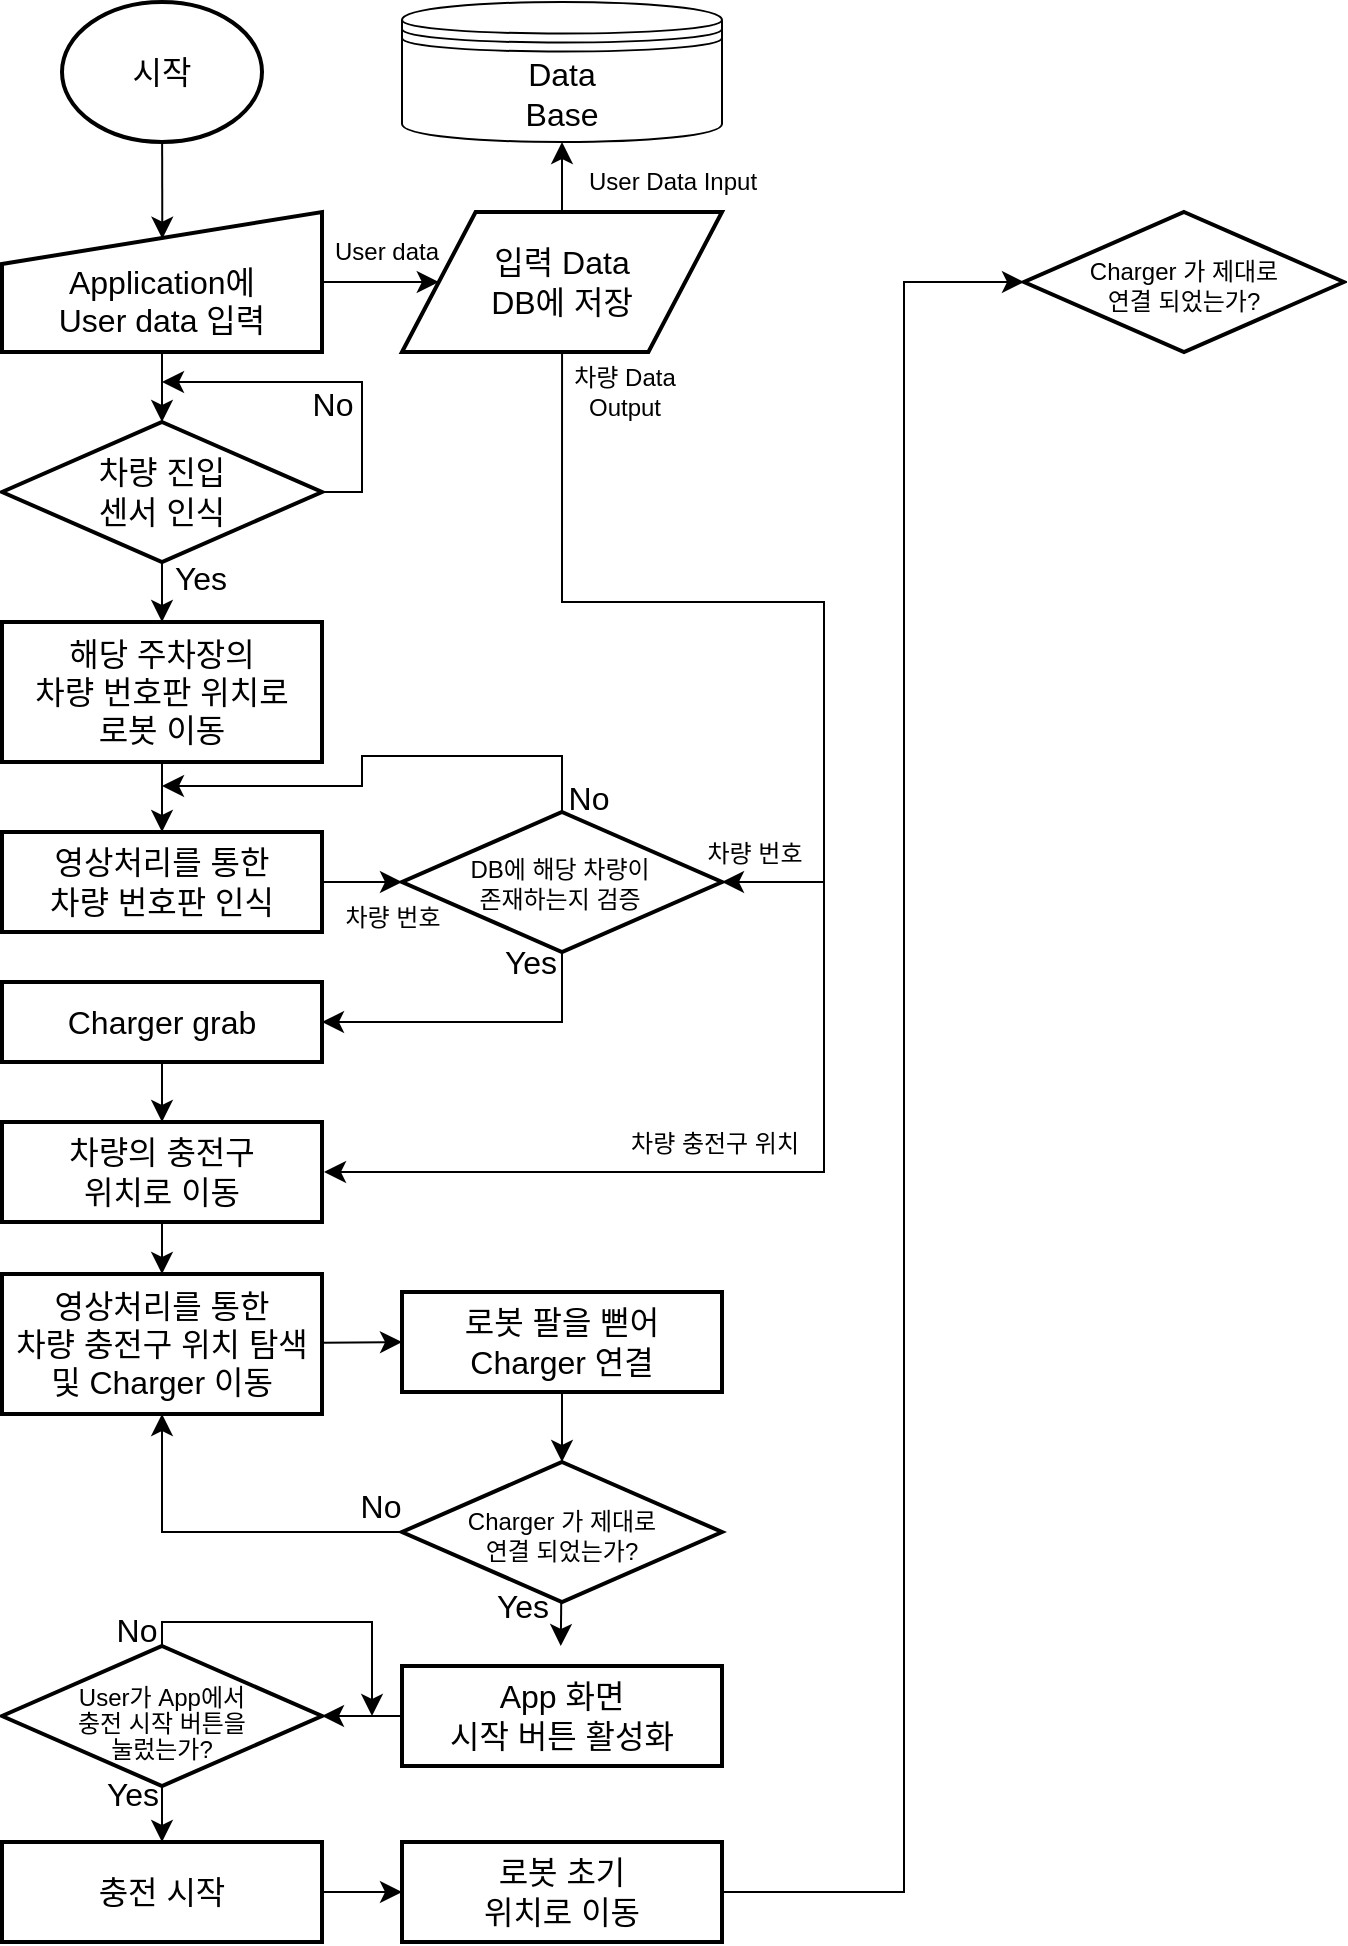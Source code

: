 <mxfile version="22.1.4" type="device" pages="2">
  <diagram id="C5RBs43oDa-KdzZeNtuy" name="Page-1">
    <mxGraphModel dx="388" dy="237" grid="1" gridSize="10" guides="1" tooltips="1" connect="1" arrows="1" fold="1" page="0" pageScale="1" pageWidth="827" pageHeight="1169" background="none" math="0" shadow="0">
      <root>
        <mxCell id="WIyWlLk6GJQsqaUBKTNV-0" />
        <mxCell id="WIyWlLk6GJQsqaUBKTNV-1" parent="WIyWlLk6GJQsqaUBKTNV-0" />
        <mxCell id="h17tKpYc9y7hVY17VJQC-1" value="시작" style="strokeWidth=2;html=1;shape=mxgraph.flowchart.start_1;whiteSpace=wrap;fontSize=16;labelBackgroundColor=none;rounded=0;" vertex="1" parent="WIyWlLk6GJQsqaUBKTNV-1">
          <mxGeometry x="249" y="10" width="100" height="70" as="geometry" />
        </mxCell>
        <mxCell id="h17tKpYc9y7hVY17VJQC-27" style="edgeStyle=none;curved=1;rounded=0;orthogonalLoop=1;jettySize=auto;html=1;entryX=0;entryY=0.5;entryDx=0;entryDy=0;fontSize=12;startSize=8;endSize=8;labelBackgroundColor=none;fontColor=default;" edge="1" parent="WIyWlLk6GJQsqaUBKTNV-1" source="h17tKpYc9y7hVY17VJQC-12" target="h17tKpYc9y7hVY17VJQC-25">
          <mxGeometry relative="1" as="geometry" />
        </mxCell>
        <mxCell id="h17tKpYc9y7hVY17VJQC-12" value="&lt;br&gt;&lt;span style=&quot;color: rgb(0, 0, 0); font-family: Helvetica; font-size: 16px; font-style: normal; font-variant-ligatures: normal; font-variant-caps: normal; font-weight: 400; letter-spacing: normal; orphans: 2; text-align: center; text-indent: 0px; text-transform: none; widows: 2; word-spacing: 0px; -webkit-text-stroke-width: 0px; text-decoration-thickness: initial; text-decoration-style: initial; text-decoration-color: initial; float: none; display: inline !important;&quot;&gt;Application에&lt;/span&gt;&lt;br style=&quot;border-color: var(--border-color); color: rgb(0, 0, 0); font-family: Helvetica; font-size: 16px; font-style: normal; font-variant-ligatures: normal; font-variant-caps: normal; font-weight: 400; letter-spacing: normal; orphans: 2; text-align: center; text-indent: 0px; text-transform: none; widows: 2; word-spacing: 0px; -webkit-text-stroke-width: 0px; text-decoration-thickness: initial; text-decoration-style: initial; text-decoration-color: initial;&quot;&gt;&lt;span style=&quot;color: rgb(0, 0, 0); font-family: Helvetica; font-size: 16px; font-style: normal; font-variant-ligatures: normal; font-variant-caps: normal; font-weight: 400; letter-spacing: normal; orphans: 2; text-align: center; text-indent: 0px; text-transform: none; widows: 2; word-spacing: 0px; -webkit-text-stroke-width: 0px; text-decoration-thickness: initial; text-decoration-style: initial; text-decoration-color: initial; float: none; display: inline !important;&quot;&gt;User data 입력&lt;/span&gt;" style="html=1;strokeWidth=2;shape=manualInput;whiteSpace=wrap;rounded=0;size=26;arcSize=11;fontSize=16;labelBackgroundColor=none;labelBorderColor=none;" vertex="1" parent="WIyWlLk6GJQsqaUBKTNV-1">
          <mxGeometry x="219" y="115" width="160" height="70" as="geometry" />
        </mxCell>
        <mxCell id="h17tKpYc9y7hVY17VJQC-13" style="edgeStyle=none;curved=1;rounded=0;orthogonalLoop=1;jettySize=auto;html=1;exitX=0.5;exitY=1;exitDx=0;exitDy=0;fontSize=12;startSize=8;endSize=8;labelBackgroundColor=none;fontColor=default;" edge="1" parent="WIyWlLk6GJQsqaUBKTNV-1" source="h17tKpYc9y7hVY17VJQC-12" target="h17tKpYc9y7hVY17VJQC-12">
          <mxGeometry relative="1" as="geometry" />
        </mxCell>
        <mxCell id="h17tKpYc9y7hVY17VJQC-28" style="edgeStyle=none;curved=1;rounded=0;orthogonalLoop=1;jettySize=auto;html=1;entryX=0.5;entryY=0;entryDx=0;entryDy=0;fontSize=12;startSize=8;endSize=8;labelBackgroundColor=none;fontColor=default;exitX=0.5;exitY=1;exitDx=0;exitDy=0;exitPerimeter=0;" edge="1" parent="WIyWlLk6GJQsqaUBKTNV-1" source="h17tKpYc9y7hVY17VJQC-15" target="h17tKpYc9y7hVY17VJQC-24">
          <mxGeometry relative="1" as="geometry" />
        </mxCell>
        <mxCell id="h17tKpYc9y7hVY17VJQC-15" value="차량 진입&lt;br&gt;센서 인식" style="strokeWidth=2;html=1;shape=mxgraph.flowchart.decision;whiteSpace=wrap;fontSize=16;labelBackgroundColor=none;rounded=0;" vertex="1" parent="WIyWlLk6GJQsqaUBKTNV-1">
          <mxGeometry x="219" y="220" width="160" height="70" as="geometry" />
        </mxCell>
        <mxCell id="h17tKpYc9y7hVY17VJQC-17" style="edgeStyle=none;curved=1;rounded=0;orthogonalLoop=1;jettySize=auto;html=1;entryX=0.501;entryY=0.191;entryDx=0;entryDy=0;entryPerimeter=0;fontSize=12;startSize=8;endSize=8;labelBackgroundColor=none;fontColor=default;" edge="1" parent="WIyWlLk6GJQsqaUBKTNV-1" source="h17tKpYc9y7hVY17VJQC-1" target="h17tKpYc9y7hVY17VJQC-12">
          <mxGeometry relative="1" as="geometry" />
        </mxCell>
        <mxCell id="h17tKpYc9y7hVY17VJQC-18" style="edgeStyle=none;curved=1;rounded=0;orthogonalLoop=1;jettySize=auto;html=1;entryX=0.5;entryY=0;entryDx=0;entryDy=0;entryPerimeter=0;fontSize=12;startSize=8;endSize=8;labelBackgroundColor=none;fontColor=default;" edge="1" parent="WIyWlLk6GJQsqaUBKTNV-1" source="h17tKpYc9y7hVY17VJQC-12" target="h17tKpYc9y7hVY17VJQC-15">
          <mxGeometry relative="1" as="geometry" />
        </mxCell>
        <mxCell id="h17tKpYc9y7hVY17VJQC-21" value="" style="edgeStyle=elbowEdgeStyle;elbow=horizontal;endArrow=classic;html=1;curved=0;rounded=0;endSize=8;startSize=8;fontSize=12;exitX=1;exitY=0.5;exitDx=0;exitDy=0;exitPerimeter=0;labelBackgroundColor=none;fontColor=default;" edge="1" parent="WIyWlLk6GJQsqaUBKTNV-1" source="h17tKpYc9y7hVY17VJQC-15">
          <mxGeometry width="50" height="50" relative="1" as="geometry">
            <mxPoint x="379" y="265" as="sourcePoint" />
            <mxPoint x="299" y="200" as="targetPoint" />
            <Array as="points">
              <mxPoint x="399" y="220" />
            </Array>
          </mxGeometry>
        </mxCell>
        <mxCell id="h17tKpYc9y7hVY17VJQC-22" value="No" style="text;html=1;align=center;verticalAlign=middle;resizable=0;points=[];autosize=1;strokeColor=none;fillColor=none;fontSize=16;labelBackgroundColor=none;rounded=0;" vertex="1" parent="WIyWlLk6GJQsqaUBKTNV-1">
          <mxGeometry x="364" y="196" width="40" height="30" as="geometry" />
        </mxCell>
        <mxCell id="h17tKpYc9y7hVY17VJQC-33" style="edgeStyle=none;curved=1;rounded=0;orthogonalLoop=1;jettySize=auto;html=1;fontSize=12;startSize=8;endSize=8;labelBackgroundColor=none;fontColor=default;" edge="1" parent="WIyWlLk6GJQsqaUBKTNV-1" source="h17tKpYc9y7hVY17VJQC-24" target="h17tKpYc9y7hVY17VJQC-32">
          <mxGeometry relative="1" as="geometry" />
        </mxCell>
        <mxCell id="h17tKpYc9y7hVY17VJQC-24" value="해당 주차장의&lt;br&gt;차량 번호판 위치로&lt;br&gt;로봇 이동" style="rounded=0;whiteSpace=wrap;html=1;absoluteArcSize=1;arcSize=14;strokeWidth=2;fontSize=16;labelBackgroundColor=none;" vertex="1" parent="WIyWlLk6GJQsqaUBKTNV-1">
          <mxGeometry x="219" y="320" width="160" height="70" as="geometry" />
        </mxCell>
        <mxCell id="h17tKpYc9y7hVY17VJQC-45" style="edgeStyle=none;curved=1;rounded=0;orthogonalLoop=1;jettySize=auto;html=1;fontSize=12;startSize=8;endSize=8;labelBackgroundColor=none;fontColor=default;" edge="1" parent="WIyWlLk6GJQsqaUBKTNV-1" source="h17tKpYc9y7hVY17VJQC-25" target="h17tKpYc9y7hVY17VJQC-44">
          <mxGeometry relative="1" as="geometry" />
        </mxCell>
        <mxCell id="h17tKpYc9y7hVY17VJQC-25" value="&lt;span style=&quot;color: rgb(0, 0, 0); font-family: Helvetica; font-size: 16px; font-style: normal; font-variant-ligatures: normal; font-variant-caps: normal; font-weight: 400; letter-spacing: normal; orphans: 2; text-align: center; text-indent: 0px; text-transform: none; widows: 2; word-spacing: 0px; -webkit-text-stroke-width: 0px; text-decoration-thickness: initial; text-decoration-style: initial; text-decoration-color: initial; float: none; display: inline !important;&quot;&gt;입력 Data&lt;br&gt;DB에 저장&lt;/span&gt;" style="shape=parallelogram;html=1;strokeWidth=2;perimeter=parallelogramPerimeter;whiteSpace=wrap;rounded=0;arcSize=12;size=0.23;fontSize=16;labelBackgroundColor=none;" vertex="1" parent="WIyWlLk6GJQsqaUBKTNV-1">
          <mxGeometry x="419" y="115" width="160" height="70" as="geometry" />
        </mxCell>
        <mxCell id="h17tKpYc9y7hVY17VJQC-29" value="Yes" style="text;html=1;align=center;verticalAlign=middle;resizable=0;points=[];autosize=1;strokeColor=none;fillColor=none;fontSize=16;labelBackgroundColor=none;rounded=0;" vertex="1" parent="WIyWlLk6GJQsqaUBKTNV-1">
          <mxGeometry x="293" y="283" width="50" height="30" as="geometry" />
        </mxCell>
        <mxCell id="h17tKpYc9y7hVY17VJQC-39" style="edgeStyle=none;curved=1;rounded=0;orthogonalLoop=1;jettySize=auto;html=1;fontSize=12;startSize=8;endSize=8;labelBackgroundColor=none;fontColor=default;" edge="1" parent="WIyWlLk6GJQsqaUBKTNV-1" source="h17tKpYc9y7hVY17VJQC-32">
          <mxGeometry relative="1" as="geometry">
            <mxPoint x="419" y="450" as="targetPoint" />
          </mxGeometry>
        </mxCell>
        <mxCell id="h17tKpYc9y7hVY17VJQC-32" value="영상처리를 통한&lt;br&gt;차량 번호판 인식" style="rounded=0;whiteSpace=wrap;html=1;absoluteArcSize=1;arcSize=14;strokeWidth=2;fontSize=16;labelBackgroundColor=none;" vertex="1" parent="WIyWlLk6GJQsqaUBKTNV-1">
          <mxGeometry x="219" y="425" width="160" height="50" as="geometry" />
        </mxCell>
        <mxCell id="h17tKpYc9y7hVY17VJQC-38" value="" style="edgeStyle=segmentEdgeStyle;endArrow=classic;html=1;curved=0;rounded=0;endSize=8;startSize=8;fontSize=12;exitX=0.5;exitY=0;exitDx=0;exitDy=0;exitPerimeter=0;labelBackgroundColor=none;fontColor=default;" edge="1" parent="WIyWlLk6GJQsqaUBKTNV-1" source="h17tKpYc9y7hVY17VJQC-47">
          <mxGeometry width="50" height="50" relative="1" as="geometry">
            <mxPoint x="499" y="405" as="sourcePoint" />
            <mxPoint x="299" y="402" as="targetPoint" />
            <Array as="points">
              <mxPoint x="499" y="387" />
              <mxPoint x="399" y="387" />
              <mxPoint x="399" y="402" />
            </Array>
          </mxGeometry>
        </mxCell>
        <mxCell id="h17tKpYc9y7hVY17VJQC-40" value="No" style="text;html=1;align=center;verticalAlign=middle;resizable=0;points=[];autosize=1;strokeColor=none;fillColor=none;fontSize=16;labelBackgroundColor=none;rounded=0;" vertex="1" parent="WIyWlLk6GJQsqaUBKTNV-1">
          <mxGeometry x="492" y="393" width="40" height="30" as="geometry" />
        </mxCell>
        <mxCell id="h17tKpYc9y7hVY17VJQC-41" value="" style="edgeStyle=segmentEdgeStyle;endArrow=classic;html=1;curved=0;rounded=0;endSize=8;startSize=8;fontSize=12;exitX=0.377;exitY=1.005;exitDx=0;exitDy=0;exitPerimeter=0;entryX=1;entryY=0.5;entryDx=0;entryDy=0;labelBackgroundColor=none;fontColor=default;" edge="1" parent="WIyWlLk6GJQsqaUBKTNV-1">
          <mxGeometry width="50" height="50" relative="1" as="geometry">
            <mxPoint x="499.03" y="185.0" as="sourcePoint" />
            <mxPoint x="579" y="450" as="targetPoint" />
            <Array as="points">
              <mxPoint x="499" y="310" />
              <mxPoint x="630" y="310" />
              <mxPoint x="630" y="450" />
            </Array>
          </mxGeometry>
        </mxCell>
        <mxCell id="h17tKpYc9y7hVY17VJQC-42" value="차량 Data&lt;br&gt;Output" style="text;html=1;align=center;verticalAlign=middle;resizable=0;points=[];autosize=1;strokeColor=none;fillColor=none;fontSize=12;labelBackgroundColor=none;rounded=0;" vertex="1" parent="WIyWlLk6GJQsqaUBKTNV-1">
          <mxGeometry x="490" y="185" width="80" height="40" as="geometry" />
        </mxCell>
        <mxCell id="h17tKpYc9y7hVY17VJQC-44" value="Data&lt;br&gt;Base" style="shape=datastore;whiteSpace=wrap;html=1;fontSize=16;labelBackgroundColor=none;rounded=0;" vertex="1" parent="WIyWlLk6GJQsqaUBKTNV-1">
          <mxGeometry x="419" y="10" width="160" height="70" as="geometry" />
        </mxCell>
        <mxCell id="h17tKpYc9y7hVY17VJQC-46" value="User Data Input" style="text;html=1;align=center;verticalAlign=middle;resizable=0;points=[];autosize=1;strokeColor=none;fillColor=none;fontSize=12;labelBackgroundColor=none;rounded=0;" vertex="1" parent="WIyWlLk6GJQsqaUBKTNV-1">
          <mxGeometry x="499" y="85" width="110" height="30" as="geometry" />
        </mxCell>
        <mxCell id="h17tKpYc9y7hVY17VJQC-47" value="&lt;span style=&quot;color: rgb(0, 0, 0); font-family: Helvetica; font-size: 12px; font-style: normal; font-variant-ligatures: normal; font-variant-caps: normal; font-weight: 400; letter-spacing: normal; orphans: 2; text-indent: 0px; text-transform: none; widows: 2; word-spacing: 0px; -webkit-text-stroke-width: 0px; text-decoration-thickness: initial; text-decoration-style: initial; text-decoration-color: initial; float: none; display: inline !important;&quot;&gt;DB에 해당 차량이&lt;/span&gt;&lt;br style=&quot;border-color: var(--border-color); color: rgb(0, 0, 0); font-family: Helvetica; font-size: 12px; font-style: normal; font-variant-ligatures: normal; font-variant-caps: normal; font-weight: 400; letter-spacing: normal; orphans: 2; text-indent: 0px; text-transform: none; widows: 2; word-spacing: 0px; -webkit-text-stroke-width: 0px; text-decoration-thickness: initial; text-decoration-style: initial; text-decoration-color: initial;&quot;&gt;&lt;span style=&quot;color: rgb(0, 0, 0); font-family: Helvetica; font-size: 12px; font-style: normal; font-variant-ligatures: normal; font-variant-caps: normal; font-weight: 400; letter-spacing: normal; orphans: 2; text-indent: 0px; text-transform: none; widows: 2; word-spacing: 0px; -webkit-text-stroke-width: 0px; text-decoration-thickness: initial; text-decoration-style: initial; text-decoration-color: initial; float: none; display: inline !important;&quot;&gt;존재하는지 검증&lt;/span&gt;" style="strokeWidth=2;html=1;shape=mxgraph.flowchart.decision;fontSize=12;labelBackgroundColor=none;rounded=0;spacing=2;whiteSpace=wrap;spacingTop=2;horizontal=1;verticalAlign=middle;align=center;spacingLeft=-2;" vertex="1" parent="WIyWlLk6GJQsqaUBKTNV-1">
          <mxGeometry x="419" y="415" width="160" height="70" as="geometry" />
        </mxCell>
        <mxCell id="h17tKpYc9y7hVY17VJQC-71" style="edgeStyle=none;curved=1;rounded=0;orthogonalLoop=1;jettySize=auto;html=1;entryX=0.5;entryY=0;entryDx=0;entryDy=0;fontSize=12;startSize=8;endSize=8;labelBackgroundColor=none;fontColor=default;" edge="1" parent="WIyWlLk6GJQsqaUBKTNV-1" source="h17tKpYc9y7hVY17VJQC-48" target="h17tKpYc9y7hVY17VJQC-56">
          <mxGeometry relative="1" as="geometry" />
        </mxCell>
        <mxCell id="h17tKpYc9y7hVY17VJQC-48" value="Charger grab" style="rounded=0;whiteSpace=wrap;html=1;absoluteArcSize=1;arcSize=14;strokeWidth=2;fontSize=16;labelBackgroundColor=none;" vertex="1" parent="WIyWlLk6GJQsqaUBKTNV-1">
          <mxGeometry x="219" y="500" width="160" height="40" as="geometry" />
        </mxCell>
        <mxCell id="h17tKpYc9y7hVY17VJQC-49" value="" style="edgeStyle=segmentEdgeStyle;endArrow=classic;html=1;curved=0;rounded=0;endSize=8;startSize=8;fontSize=12;exitX=0.5;exitY=1;exitDx=0;exitDy=0;exitPerimeter=0;entryX=1;entryY=0.5;entryDx=0;entryDy=0;labelBackgroundColor=none;fontColor=default;" edge="1" parent="WIyWlLk6GJQsqaUBKTNV-1" source="h17tKpYc9y7hVY17VJQC-47" target="h17tKpYc9y7hVY17VJQC-48">
          <mxGeometry width="50" height="50" relative="1" as="geometry">
            <mxPoint x="489" y="530" as="sourcePoint" />
            <mxPoint x="409" y="570" as="targetPoint" />
            <Array as="points">
              <mxPoint x="499" y="520" />
            </Array>
          </mxGeometry>
        </mxCell>
        <mxCell id="h17tKpYc9y7hVY17VJQC-50" value="Yes" style="text;html=1;align=center;verticalAlign=middle;resizable=0;points=[];autosize=1;strokeColor=none;fillColor=none;fontSize=16;labelBackgroundColor=none;rounded=0;" vertex="1" parent="WIyWlLk6GJQsqaUBKTNV-1">
          <mxGeometry x="458" y="475" width="50" height="30" as="geometry" />
        </mxCell>
        <mxCell id="h17tKpYc9y7hVY17VJQC-55" value="User data" style="text;html=1;align=center;verticalAlign=middle;resizable=0;points=[];autosize=1;strokeColor=none;fillColor=none;fontSize=12;labelBackgroundColor=none;rounded=0;" vertex="1" parent="WIyWlLk6GJQsqaUBKTNV-1">
          <mxGeometry x="371" y="120" width="80" height="30" as="geometry" />
        </mxCell>
        <mxCell id="h17tKpYc9y7hVY17VJQC-66" style="edgeStyle=none;curved=1;rounded=0;orthogonalLoop=1;jettySize=auto;html=1;entryX=0.5;entryY=0;entryDx=0;entryDy=0;fontSize=12;startSize=8;endSize=8;labelBackgroundColor=none;fontColor=default;" edge="1" parent="WIyWlLk6GJQsqaUBKTNV-1" source="h17tKpYc9y7hVY17VJQC-56" target="h17tKpYc9y7hVY17VJQC-65">
          <mxGeometry relative="1" as="geometry" />
        </mxCell>
        <mxCell id="h17tKpYc9y7hVY17VJQC-56" value="차량의 충전구&lt;br&gt;위치로 이동" style="rounded=0;whiteSpace=wrap;html=1;absoluteArcSize=1;arcSize=14;strokeWidth=2;fontSize=16;labelBackgroundColor=none;" vertex="1" parent="WIyWlLk6GJQsqaUBKTNV-1">
          <mxGeometry x="219" y="570" width="160" height="50" as="geometry" />
        </mxCell>
        <mxCell id="h17tKpYc9y7hVY17VJQC-57" value="" style="edgeStyle=segmentEdgeStyle;endArrow=classic;html=1;curved=0;rounded=0;endSize=8;startSize=8;fontSize=12;labelBackgroundColor=none;fontColor=default;" edge="1" parent="WIyWlLk6GJQsqaUBKTNV-1">
          <mxGeometry width="50" height="50" relative="1" as="geometry">
            <mxPoint x="599" y="450" as="sourcePoint" />
            <mxPoint x="380" y="595" as="targetPoint" />
            <Array as="points">
              <mxPoint x="630" y="450" />
              <mxPoint x="630" y="595" />
            </Array>
          </mxGeometry>
        </mxCell>
        <mxCell id="h17tKpYc9y7hVY17VJQC-58" value="&lt;font style=&quot;font-size: 12px;&quot;&gt;차량 번호&lt;/font&gt;" style="text;html=1;align=center;verticalAlign=middle;resizable=0;points=[];autosize=1;strokeColor=none;fillColor=none;fontSize=16;labelBackgroundColor=none;rounded=0;" vertex="1" parent="WIyWlLk6GJQsqaUBKTNV-1">
          <mxGeometry x="560" y="419" width="70" height="30" as="geometry" />
        </mxCell>
        <mxCell id="h17tKpYc9y7hVY17VJQC-59" value="&lt;span style=&quot;font-size: 12px;&quot;&gt;차량 충전구 위치&lt;/span&gt;" style="text;html=1;align=center;verticalAlign=middle;resizable=0;points=[];autosize=1;strokeColor=none;fillColor=none;fontSize=16;labelBackgroundColor=none;rounded=0;" vertex="1" parent="WIyWlLk6GJQsqaUBKTNV-1">
          <mxGeometry x="520" y="564" width="110" height="30" as="geometry" />
        </mxCell>
        <mxCell id="h17tKpYc9y7hVY17VJQC-70" style="edgeStyle=none;curved=1;rounded=0;orthogonalLoop=1;jettySize=auto;html=1;entryX=0;entryY=0.5;entryDx=0;entryDy=0;fontSize=12;startSize=8;endSize=8;labelBackgroundColor=none;fontColor=default;" edge="1" parent="WIyWlLk6GJQsqaUBKTNV-1" source="h17tKpYc9y7hVY17VJQC-65" target="h17tKpYc9y7hVY17VJQC-69">
          <mxGeometry relative="1" as="geometry" />
        </mxCell>
        <mxCell id="h17tKpYc9y7hVY17VJQC-65" value="영상처리를 통한&lt;br&gt;차량 충전구 위치 탐색&lt;br&gt;및 Charger 이동" style="rounded=0;whiteSpace=wrap;html=1;absoluteArcSize=1;arcSize=14;strokeWidth=2;fontSize=16;labelBackgroundColor=none;" vertex="1" parent="WIyWlLk6GJQsqaUBKTNV-1">
          <mxGeometry x="219" y="646" width="160" height="70" as="geometry" />
        </mxCell>
        <mxCell id="h17tKpYc9y7hVY17VJQC-68" value="&lt;font style=&quot;font-size: 12px;&quot;&gt;차량 번호&lt;/font&gt;" style="text;html=1;align=center;verticalAlign=middle;resizable=0;points=[];autosize=1;strokeColor=none;fillColor=none;fontSize=16;labelBackgroundColor=none;rounded=0;" vertex="1" parent="WIyWlLk6GJQsqaUBKTNV-1">
          <mxGeometry x="379" y="451" width="70" height="30" as="geometry" />
        </mxCell>
        <mxCell id="h17tKpYc9y7hVY17VJQC-73" style="edgeStyle=none;curved=1;rounded=0;orthogonalLoop=1;jettySize=auto;html=1;fontSize=12;startSize=8;endSize=8;labelBackgroundColor=none;fontColor=default;" edge="1" parent="WIyWlLk6GJQsqaUBKTNV-1" source="h17tKpYc9y7hVY17VJQC-69" target="h17tKpYc9y7hVY17VJQC-72">
          <mxGeometry relative="1" as="geometry" />
        </mxCell>
        <mxCell id="h17tKpYc9y7hVY17VJQC-69" value="로봇 팔을 뻗어&lt;br&gt;Charger 연결" style="rounded=0;whiteSpace=wrap;html=1;absoluteArcSize=1;arcSize=14;strokeWidth=2;fontSize=16;labelBackgroundColor=none;" vertex="1" parent="WIyWlLk6GJQsqaUBKTNV-1">
          <mxGeometry x="419" y="655" width="160" height="50" as="geometry" />
        </mxCell>
        <mxCell id="n_oZ5gadPJgLqNOZH9gp-1" style="edgeStyle=none;curved=1;rounded=0;orthogonalLoop=1;jettySize=auto;html=1;fontSize=12;fontColor=default;startSize=8;endSize=8;labelBackgroundColor=none;" edge="1" parent="WIyWlLk6GJQsqaUBKTNV-1" source="h17tKpYc9y7hVY17VJQC-72">
          <mxGeometry relative="1" as="geometry">
            <mxPoint x="498.38" y="832" as="targetPoint" />
          </mxGeometry>
        </mxCell>
        <mxCell id="h17tKpYc9y7hVY17VJQC-72" value="&lt;p style=&quot;line-height: 120%; font-size: 12px;&quot;&gt;&lt;/p&gt;&lt;div style=&quot;font-size: 12px;&quot;&gt;&lt;span style=&quot;background-color: initial; font-size: 12px;&quot;&gt;&lt;font style=&quot;font-size: 12px;&quot;&gt;Charger 가 제대로&lt;/font&gt;&lt;/span&gt;&lt;/div&gt;&lt;div style=&quot;font-size: 12px;&quot;&gt;&lt;span style=&quot;background-color: initial; font-size: 12px;&quot;&gt;&lt;font style=&quot;font-size: 12px;&quot;&gt;연결 되었는가?&lt;/font&gt;&lt;/span&gt;&lt;/div&gt;&lt;p style=&quot;font-size: 12px;&quot;&gt;&lt;/p&gt;" style="strokeWidth=2;html=1;shape=mxgraph.flowchart.decision;whiteSpace=wrap;fontSize=12;labelBackgroundColor=none;rounded=0;align=center;spacingTop=3;" vertex="1" parent="WIyWlLk6GJQsqaUBKTNV-1">
          <mxGeometry x="419" y="740" width="160" height="70" as="geometry" />
        </mxCell>
        <mxCell id="h17tKpYc9y7hVY17VJQC-78" value="No" style="text;html=1;align=center;verticalAlign=middle;resizable=0;points=[];autosize=1;strokeColor=none;fillColor=none;fontSize=16;labelBackgroundColor=none;rounded=0;" vertex="1" parent="WIyWlLk6GJQsqaUBKTNV-1">
          <mxGeometry x="388" y="746.5" width="40" height="30" as="geometry" />
        </mxCell>
        <mxCell id="h17tKpYc9y7hVY17VJQC-79" value="" style="edgeStyle=segmentEdgeStyle;endArrow=classic;html=1;curved=0;rounded=0;endSize=8;startSize=8;fontSize=12;exitX=0;exitY=0.5;exitDx=0;exitDy=0;exitPerimeter=0;entryX=0.5;entryY=1;entryDx=0;entryDy=0;labelBackgroundColor=none;fontColor=default;" edge="1" parent="WIyWlLk6GJQsqaUBKTNV-1" source="h17tKpYc9y7hVY17VJQC-72" target="h17tKpYc9y7hVY17VJQC-65">
          <mxGeometry width="50" height="50" relative="1" as="geometry">
            <mxPoint x="230" y="810" as="sourcePoint" />
            <mxPoint x="280" y="760" as="targetPoint" />
          </mxGeometry>
        </mxCell>
        <mxCell id="n_oZ5gadPJgLqNOZH9gp-16" style="edgeStyle=none;curved=1;orthogonalLoop=1;jettySize=auto;html=1;entryX=0;entryY=0.5;entryDx=0;entryDy=0;fontSize=12;startSize=8;endSize=8;" edge="1" parent="WIyWlLk6GJQsqaUBKTNV-1" source="h17tKpYc9y7hVY17VJQC-80" target="n_oZ5gadPJgLqNOZH9gp-7">
          <mxGeometry relative="1" as="geometry" />
        </mxCell>
        <mxCell id="h17tKpYc9y7hVY17VJQC-80" value="충전 시작" style="rounded=0;whiteSpace=wrap;html=1;absoluteArcSize=1;arcSize=14;strokeWidth=2;fontSize=16;labelBackgroundColor=none;" vertex="1" parent="WIyWlLk6GJQsqaUBKTNV-1">
          <mxGeometry x="219" y="930" width="160" height="50" as="geometry" />
        </mxCell>
        <mxCell id="n_oZ5gadPJgLqNOZH9gp-7" value="로봇 초기 &lt;br&gt;위치로 이동" style="rounded=0;whiteSpace=wrap;html=1;absoluteArcSize=1;arcSize=14;strokeWidth=2;fontSize=16;labelBackgroundColor=none;" vertex="1" parent="WIyWlLk6GJQsqaUBKTNV-1">
          <mxGeometry x="419" y="930" width="160" height="50" as="geometry" />
        </mxCell>
        <mxCell id="n_oZ5gadPJgLqNOZH9gp-8" value="Yes" style="text;html=1;align=center;verticalAlign=middle;resizable=0;points=[];autosize=1;strokeColor=none;fillColor=none;fontSize=16;labelBackgroundColor=none;rounded=0;" vertex="1" parent="WIyWlLk6GJQsqaUBKTNV-1">
          <mxGeometry x="454" y="797" width="50" height="30" as="geometry" />
        </mxCell>
        <mxCell id="n_oZ5gadPJgLqNOZH9gp-9" value="" style="edgeStyle=segmentEdgeStyle;endArrow=classic;html=1;curved=0;rounded=0;endSize=8;startSize=8;fontSize=12;exitX=1;exitY=0.5;exitDx=0;exitDy=0;entryX=0;entryY=0.5;entryDx=0;entryDy=0;" edge="1" parent="WIyWlLk6GJQsqaUBKTNV-1" source="n_oZ5gadPJgLqNOZH9gp-7">
          <mxGeometry width="50" height="50" relative="1" as="geometry">
            <mxPoint x="640" y="960" as="sourcePoint" />
            <mxPoint x="730" y="150.0" as="targetPoint" />
            <Array as="points">
              <mxPoint x="670" y="955" />
              <mxPoint x="670" y="150" />
            </Array>
          </mxGeometry>
        </mxCell>
        <mxCell id="n_oZ5gadPJgLqNOZH9gp-13" value="&lt;p style=&quot;line-height: 120%; font-size: 12px;&quot;&gt;&lt;/p&gt;&lt;div style=&quot;font-size: 12px;&quot;&gt;&lt;span style=&quot;background-color: initial; font-size: 12px;&quot;&gt;&lt;font style=&quot;font-size: 12px;&quot;&gt;Charger 가 제대로&lt;/font&gt;&lt;/span&gt;&lt;/div&gt;&lt;div style=&quot;font-size: 12px;&quot;&gt;&lt;span style=&quot;background-color: initial; font-size: 12px;&quot;&gt;&lt;font style=&quot;font-size: 12px;&quot;&gt;연결 되었는가?&lt;/font&gt;&lt;/span&gt;&lt;/div&gt;&lt;p style=&quot;font-size: 12px;&quot;&gt;&lt;/p&gt;" style="strokeWidth=2;html=1;shape=mxgraph.flowchart.decision;whiteSpace=wrap;fontSize=12;labelBackgroundColor=none;rounded=0;align=center;spacingTop=3;" vertex="1" parent="WIyWlLk6GJQsqaUBKTNV-1">
          <mxGeometry x="730" y="115" width="160" height="70" as="geometry" />
        </mxCell>
        <mxCell id="n_oZ5gadPJgLqNOZH9gp-18" style="edgeStyle=none;curved=1;orthogonalLoop=1;jettySize=auto;html=1;exitX=0.5;exitY=1;exitDx=0;exitDy=0;exitPerimeter=0;entryX=0.5;entryY=0;entryDx=0;entryDy=0;fontSize=12;startSize=8;endSize=8;" edge="1" parent="WIyWlLk6GJQsqaUBKTNV-1" source="n_oZ5gadPJgLqNOZH9gp-14" target="h17tKpYc9y7hVY17VJQC-80">
          <mxGeometry relative="1" as="geometry" />
        </mxCell>
        <mxCell id="n_oZ5gadPJgLqNOZH9gp-14" value="&lt;p style=&quot;line-height: 110%; font-size: 12px;&quot;&gt;&lt;span style=&quot;background-color: initial;&quot;&gt;User가 App에서&lt;/span&gt;&lt;br&gt;&lt;span style=&quot;background-color: initial;&quot;&gt;충전 시작 버튼을&lt;/span&gt;&lt;br&gt;&lt;span style=&quot;background-color: initial;&quot;&gt;눌렀는가?&lt;/span&gt;&lt;br&gt;&lt;/p&gt;" style="strokeWidth=2;html=1;shape=mxgraph.flowchart.decision;whiteSpace=wrap;fontSize=16;labelBackgroundColor=none;rounded=0;spacingTop=7;" vertex="1" parent="WIyWlLk6GJQsqaUBKTNV-1">
          <mxGeometry x="219" y="832" width="160" height="70" as="geometry" />
        </mxCell>
        <mxCell id="n_oZ5gadPJgLqNOZH9gp-15" value="App 화면&lt;br&gt;시작 버튼 활성화" style="rounded=0;whiteSpace=wrap;html=1;absoluteArcSize=1;arcSize=14;strokeWidth=2;fontSize=16;labelBackgroundColor=none;" vertex="1" parent="WIyWlLk6GJQsqaUBKTNV-1">
          <mxGeometry x="419" y="842" width="160" height="50" as="geometry" />
        </mxCell>
        <mxCell id="n_oZ5gadPJgLqNOZH9gp-17" style="edgeStyle=none;curved=1;orthogonalLoop=1;jettySize=auto;html=1;exitX=0;exitY=0.5;exitDx=0;exitDy=0;entryX=1;entryY=0.5;entryDx=0;entryDy=0;entryPerimeter=0;fontSize=12;startSize=8;endSize=8;" edge="1" parent="WIyWlLk6GJQsqaUBKTNV-1" source="n_oZ5gadPJgLqNOZH9gp-15" target="n_oZ5gadPJgLqNOZH9gp-14">
          <mxGeometry relative="1" as="geometry" />
        </mxCell>
        <mxCell id="n_oZ5gadPJgLqNOZH9gp-19" value="" style="edgeStyle=segmentEdgeStyle;endArrow=classic;html=1;curved=0;rounded=0;endSize=8;startSize=8;fontSize=12;exitX=0.5;exitY=0;exitDx=0;exitDy=0;exitPerimeter=0;" edge="1" parent="WIyWlLk6GJQsqaUBKTNV-1" source="n_oZ5gadPJgLqNOZH9gp-14">
          <mxGeometry width="50" height="50" relative="1" as="geometry">
            <mxPoint x="303" y="801" as="sourcePoint" />
            <mxPoint x="404" y="867" as="targetPoint" />
            <Array as="points">
              <mxPoint x="299" y="820" />
              <mxPoint x="404" y="820" />
            </Array>
          </mxGeometry>
        </mxCell>
        <mxCell id="n_oZ5gadPJgLqNOZH9gp-20" value="No" style="text;html=1;align=center;verticalAlign=middle;resizable=0;points=[];autosize=1;strokeColor=none;fillColor=none;fontSize=16;labelBackgroundColor=none;rounded=0;" vertex="1" parent="WIyWlLk6GJQsqaUBKTNV-1">
          <mxGeometry x="266" y="809" width="40" height="30" as="geometry" />
        </mxCell>
        <mxCell id="n_oZ5gadPJgLqNOZH9gp-21" value="Yes" style="text;html=1;align=center;verticalAlign=middle;resizable=0;points=[];autosize=1;strokeColor=none;fillColor=none;fontSize=16;labelBackgroundColor=none;rounded=0;" vertex="1" parent="WIyWlLk6GJQsqaUBKTNV-1">
          <mxGeometry x="259" y="891" width="50" height="30" as="geometry" />
        </mxCell>
      </root>
    </mxGraphModel>
  </diagram>
  <diagram id="I8d55XCSmxlPMuwNqgZG" name="페이지-2">
    <mxGraphModel dx="1687" dy="233" grid="1" gridSize="10" guides="1" tooltips="1" connect="1" arrows="1" fold="1" page="0" pageScale="1" pageWidth="827" pageHeight="1169" background="none" math="0" shadow="0">
      <root>
        <mxCell id="0" />
        <mxCell id="1" parent="0" />
        <mxCell id="b6IpMJ4bVjm25MypMF8A-1" style="edgeStyle=none;curved=1;rounded=1;hachureGap=4;orthogonalLoop=1;jettySize=auto;html=1;fontFamily=Architects Daughter;fontSource=https%3A%2F%2Ffonts.googleapis.com%2Fcss%3Ffamily%3DArchitects%2BDaughter;fontSize=16;startSize=8;endSize=8;entryX=0.5;entryY=0;entryDx=0;entryDy=0;labelBackgroundColor=none;fontColor=default;strokeColor=#A8201A;" edge="1" parent="1" target="b6IpMJ4bVjm25MypMF8A-7">
          <mxGeometry relative="1" as="geometry">
            <mxPoint x="409" y="1033" as="targetPoint" />
            <mxPoint x="389" y="933" as="sourcePoint" />
            <Array as="points">
              <mxPoint x="439" y="933" />
            </Array>
          </mxGeometry>
        </mxCell>
        <mxCell id="b6IpMJ4bVjm25MypMF8A-2" style="edgeStyle=none;curved=1;rounded=1;hachureGap=4;orthogonalLoop=1;jettySize=auto;html=1;fontFamily=Architects Daughter;fontSource=https%3A%2F%2Ffonts.googleapis.com%2Fcss%3Ffamily%3DArchitects%2BDaughter;fontSize=16;startSize=8;endSize=8;entryX=0;entryY=0.5;entryDx=0;entryDy=0;labelBackgroundColor=none;fontColor=default;strokeColor=#A8201A;" edge="1" parent="1" source="b6IpMJ4bVjm25MypMF8A-3" target="b6IpMJ4bVjm25MypMF8A-23">
          <mxGeometry relative="1" as="geometry">
            <mxPoint x="250" y="1084" as="targetPoint" />
            <Array as="points">
              <mxPoint x="380" y="934" />
              <mxPoint x="140" y="1134" />
            </Array>
          </mxGeometry>
        </mxCell>
        <mxCell id="b6IpMJ4bVjm25MypMF8A-3" value="BAT&lt;br&gt;22.2V" style="rounded=1;whiteSpace=wrap;html=1;hachureGap=4;fontFamily=Architects Daughter;fontSource=https%3A%2F%2Ffonts.googleapis.com%2Fcss%3Ffamily%3DArchitects%2BDaughter;fontSize=20;labelBackgroundColor=none;fillColor=#FAE5C7;strokeColor=#0F8B8D;fontColor=#143642;" vertex="1" parent="1">
          <mxGeometry x="190" y="904" width="120" height="60" as="geometry" />
        </mxCell>
        <mxCell id="b6IpMJ4bVjm25MypMF8A-4" style="edgeStyle=none;curved=1;rounded=1;hachureGap=4;orthogonalLoop=1;jettySize=auto;html=1;entryX=0;entryY=0.5;entryDx=0;entryDy=0;fontFamily=Architects Daughter;fontSource=https%3A%2F%2Ffonts.googleapis.com%2Fcss%3Ffamily%3DArchitects%2BDaughter;fontSize=16;startSize=8;endSize=8;labelBackgroundColor=none;fontColor=default;strokeColor=#A8201A;" edge="1" parent="1" source="b6IpMJ4bVjm25MypMF8A-7" target="b6IpMJ4bVjm25MypMF8A-10">
          <mxGeometry relative="1" as="geometry" />
        </mxCell>
        <mxCell id="b6IpMJ4bVjm25MypMF8A-5" style="edgeStyle=none;curved=1;rounded=1;hachureGap=4;orthogonalLoop=1;jettySize=auto;html=1;fontFamily=Architects Daughter;fontSource=https%3A%2F%2Ffonts.googleapis.com%2Fcss%3Ffamily%3DArchitects%2BDaughter;fontSize=16;startSize=8;endSize=8;labelBackgroundColor=none;fontColor=default;strokeColor=#A8201A;" edge="1" parent="1" source="b6IpMJ4bVjm25MypMF8A-7" target="b6IpMJ4bVjm25MypMF8A-15">
          <mxGeometry relative="1" as="geometry" />
        </mxCell>
        <mxCell id="b6IpMJ4bVjm25MypMF8A-6" style="edgeStyle=none;curved=1;rounded=1;hachureGap=4;orthogonalLoop=1;jettySize=auto;html=1;entryX=0;entryY=0.5;entryDx=0;entryDy=0;fontFamily=Architects Daughter;fontSource=https%3A%2F%2Ffonts.googleapis.com%2Fcss%3Ffamily%3DArchitects%2BDaughter;fontSize=16;startSize=8;endSize=8;labelBackgroundColor=none;fontColor=default;strokeColor=#A8201A;" edge="1" parent="1" source="b6IpMJ4bVjm25MypMF8A-7" target="b6IpMJ4bVjm25MypMF8A-12">
          <mxGeometry relative="1" as="geometry" />
        </mxCell>
        <mxCell id="b6IpMJ4bVjm25MypMF8A-7" value="22.2V -&amp;gt; 12V&lt;br&gt;DC convert" style="rounded=1;whiteSpace=wrap;html=1;hachureGap=4;fontFamily=Architects Daughter;fontSource=https%3A%2F%2Ffonts.googleapis.com%2Fcss%3Ffamily%3DArchitects%2BDaughter;fontSize=20;labelBackgroundColor=none;fillColor=#FAE5C7;strokeColor=#0F8B8D;fontColor=#143642;" vertex="1" parent="1">
          <mxGeometry x="350" y="1034" width="120" height="60" as="geometry" />
        </mxCell>
        <mxCell id="b6IpMJ4bVjm25MypMF8A-8" value="step motor&lt;br&gt;driver" style="rounded=1;whiteSpace=wrap;html=1;hachureGap=4;fontFamily=Architects Daughter;fontSource=https%3A%2F%2Ffonts.googleapis.com%2Fcss%3Ffamily%3DArchitects%2BDaughter;fontSize=20;labelBackgroundColor=none;fillColor=#FAE5C7;strokeColor=#0F8B8D;fontColor=#143642;" vertex="1" parent="1">
          <mxGeometry x="538" y="904" width="120" height="60" as="geometry" />
        </mxCell>
        <mxCell id="b6IpMJ4bVjm25MypMF8A-9" style="edgeStyle=none;curved=1;rounded=1;hachureGap=4;orthogonalLoop=1;jettySize=auto;html=1;fontFamily=Architects Daughter;fontSource=https%3A%2F%2Ffonts.googleapis.com%2Fcss%3Ffamily%3DArchitects%2BDaughter;fontSize=16;startSize=8;endSize=8;labelBackgroundColor=none;fontColor=default;strokeColor=#A8201A;" edge="1" parent="1" source="b6IpMJ4bVjm25MypMF8A-10" target="b6IpMJ4bVjm25MypMF8A-18">
          <mxGeometry relative="1" as="geometry" />
        </mxCell>
        <mxCell id="b6IpMJ4bVjm25MypMF8A-10" value="openRB-150" style="rounded=1;whiteSpace=wrap;html=1;hachureGap=4;fontFamily=Architects Daughter;fontSource=https%3A%2F%2Ffonts.googleapis.com%2Fcss%3Ffamily%3DArchitects%2BDaughter;fontSize=20;labelBackgroundColor=none;fillColor=#FAE5C7;strokeColor=#0F8B8D;fontColor=#143642;" vertex="1" parent="1">
          <mxGeometry x="539" y="1034" width="120" height="60" as="geometry" />
        </mxCell>
        <mxCell id="b6IpMJ4bVjm25MypMF8A-11" style="edgeStyle=none;curved=1;rounded=1;hachureGap=4;orthogonalLoop=1;jettySize=auto;html=1;entryX=0;entryY=0.5;entryDx=0;entryDy=0;fontFamily=Architects Daughter;fontSource=https%3A%2F%2Ffonts.googleapis.com%2Fcss%3Ffamily%3DArchitects%2BDaughter;fontSize=16;startSize=8;endSize=8;labelBackgroundColor=none;fontColor=default;strokeColor=#A8201A;" edge="1" parent="1" source="b6IpMJ4bVjm25MypMF8A-12" target="b6IpMJ4bVjm25MypMF8A-19">
          <mxGeometry relative="1" as="geometry" />
        </mxCell>
        <mxCell id="b6IpMJ4bVjm25MypMF8A-12" value="DC motor&lt;br&gt;driver" style="rounded=1;whiteSpace=wrap;html=1;hachureGap=4;fontFamily=Architects Daughter;fontSource=https%3A%2F%2Ffonts.googleapis.com%2Fcss%3Ffamily%3DArchitects%2BDaughter;fontSize=20;labelBackgroundColor=none;fillColor=#FAE5C7;strokeColor=#0F8B8D;fontColor=#143642;" vertex="1" parent="1">
          <mxGeometry x="539" y="1104" width="120" height="60" as="geometry" />
        </mxCell>
        <mxCell id="b6IpMJ4bVjm25MypMF8A-13" style="edgeStyle=none;curved=1;rounded=1;hachureGap=4;orthogonalLoop=1;jettySize=auto;html=1;entryX=0;entryY=0.5;entryDx=0;entryDy=0;fontFamily=Architects Daughter;fontSource=https%3A%2F%2Ffonts.googleapis.com%2Fcss%3Ffamily%3DArchitects%2BDaughter;fontSize=16;startSize=8;endSize=8;labelBackgroundColor=none;fontColor=default;strokeColor=#A8201A;" edge="1" parent="1" source="b6IpMJ4bVjm25MypMF8A-15" target="b6IpMJ4bVjm25MypMF8A-20">
          <mxGeometry relative="1" as="geometry" />
        </mxCell>
        <mxCell id="b6IpMJ4bVjm25MypMF8A-14" style="edgeStyle=none;curved=1;rounded=1;hachureGap=4;orthogonalLoop=1;jettySize=auto;html=1;entryX=0;entryY=0.5;entryDx=0;entryDy=0;fontFamily=Architects Daughter;fontSource=https%3A%2F%2Ffonts.googleapis.com%2Fcss%3Ffamily%3DArchitects%2BDaughter;fontSize=16;startSize=8;endSize=8;labelBackgroundColor=none;fontColor=default;strokeColor=#A8201A;" edge="1" parent="1" source="b6IpMJ4bVjm25MypMF8A-15" target="b6IpMJ4bVjm25MypMF8A-21">
          <mxGeometry relative="1" as="geometry" />
        </mxCell>
        <mxCell id="b6IpMJ4bVjm25MypMF8A-15" value="12V -&amp;gt; 5V&lt;br&gt;DC convert" style="rounded=1;whiteSpace=wrap;html=1;hachureGap=4;fontFamily=Architects Daughter;fontSource=https%3A%2F%2Ffonts.googleapis.com%2Fcss%3Ffamily%3DArchitects%2BDaughter;fontSize=20;labelBackgroundColor=none;fillColor=#FAE5C7;strokeColor=#0F8B8D;fontColor=#143642;" vertex="1" parent="1">
          <mxGeometry x="349" y="1224" width="120" height="60" as="geometry" />
        </mxCell>
        <mxCell id="b6IpMJ4bVjm25MypMF8A-16" value="ESP-32" style="rounded=1;whiteSpace=wrap;html=1;hachureGap=4;fontFamily=Architects Daughter;fontSource=https%3A%2F%2Ffonts.googleapis.com%2Fcss%3Ffamily%3DArchitects%2BDaughter;fontSize=20;labelBackgroundColor=none;fillColor=#FAE5C7;strokeColor=#0F8B8D;fontColor=#143642;" vertex="1" parent="1">
          <mxGeometry x="539" y="1418" width="120" height="60" as="geometry" />
        </mxCell>
        <mxCell id="b6IpMJ4bVjm25MypMF8A-17" value="Arduino&lt;br&gt;UNO" style="rounded=1;whiteSpace=wrap;html=1;hachureGap=4;fontFamily=Architects Daughter;fontSource=https%3A%2F%2Ffonts.googleapis.com%2Fcss%3Ffamily%3DArchitects%2BDaughter;fontSize=20;labelBackgroundColor=none;fillColor=#FAE5C7;strokeColor=#0F8B8D;fontColor=#143642;" vertex="1" parent="1">
          <mxGeometry x="539" y="1498" width="120" height="60" as="geometry" />
        </mxCell>
        <mxCell id="b6IpMJ4bVjm25MypMF8A-18" value="Servo&lt;br&gt;motor" style="rounded=1;whiteSpace=wrap;html=1;hachureGap=4;fontFamily=Architects Daughter;fontSource=https%3A%2F%2Ffonts.googleapis.com%2Fcss%3Ffamily%3DArchitects%2BDaughter;fontSize=20;labelBackgroundColor=none;fillColor=#FAE5C7;strokeColor=#0F8B8D;fontColor=#143642;" vertex="1" parent="1">
          <mxGeometry x="730" y="1034" width="120" height="60" as="geometry" />
        </mxCell>
        <mxCell id="b6IpMJ4bVjm25MypMF8A-19" value="DC&lt;br&gt;motor" style="rounded=1;whiteSpace=wrap;html=1;hachureGap=4;fontFamily=Architects Daughter;fontSource=https%3A%2F%2Ffonts.googleapis.com%2Fcss%3Ffamily%3DArchitects%2BDaughter;fontSize=20;labelBackgroundColor=none;fillColor=#FAE5C7;strokeColor=#0F8B8D;fontColor=#143642;" vertex="1" parent="1">
          <mxGeometry x="730" y="1104" width="120" height="60" as="geometry" />
        </mxCell>
        <mxCell id="b6IpMJ4bVjm25MypMF8A-20" value="raspberry&lt;br&gt;PI" style="rounded=1;whiteSpace=wrap;html=1;hachureGap=4;fontFamily=Architects Daughter;fontSource=https%3A%2F%2Ffonts.googleapis.com%2Fcss%3Ffamily%3DArchitects%2BDaughter;fontSize=20;labelBackgroundColor=none;fillColor=#FAE5C7;strokeColor=#0F8B8D;fontColor=#143642;" vertex="1" parent="1">
          <mxGeometry x="538" y="1224" width="120" height="60" as="geometry" />
        </mxCell>
        <mxCell id="b6IpMJ4bVjm25MypMF8A-21" value="IR&lt;br&gt;sencor" style="rounded=1;whiteSpace=wrap;html=1;hachureGap=4;fontFamily=Architects Daughter;fontSource=https%3A%2F%2Ffonts.googleapis.com%2Fcss%3Ffamily%3DArchitects%2BDaughter;fontSize=20;labelBackgroundColor=none;fillColor=#FAE5C7;strokeColor=#0F8B8D;fontColor=#143642;" vertex="1" parent="1">
          <mxGeometry x="539" y="1294" width="120" height="60" as="geometry" />
        </mxCell>
        <mxCell id="b6IpMJ4bVjm25MypMF8A-22" value="BAT&lt;br&gt;7.4V" style="rounded=1;whiteSpace=wrap;html=1;hachureGap=4;fontFamily=Architects Daughter;fontSource=https%3A%2F%2Ffonts.googleapis.com%2Fcss%3Ffamily%3DArchitects%2BDaughter;fontSize=20;labelBackgroundColor=none;fillColor=#FAE5C7;strokeColor=#0F8B8D;fontColor=#143642;" vertex="1" parent="1">
          <mxGeometry x="190" y="1418" width="120" height="60" as="geometry" />
        </mxCell>
        <mxCell id="b6IpMJ4bVjm25MypMF8A-23" value="Switch" style="rounded=1;whiteSpace=wrap;html=1;hachureGap=4;fontFamily=Architects Daughter;fontSource=https%3A%2F%2Ffonts.googleapis.com%2Fcss%3Ffamily%3DArchitects%2BDaughter;fontSize=20;labelBackgroundColor=none;fillColor=#FAE5C7;strokeColor=#0F8B8D;fontColor=#143642;" vertex="1" parent="1">
          <mxGeometry x="190" y="1144" width="120" height="60" as="geometry" />
        </mxCell>
        <mxCell id="b6IpMJ4bVjm25MypMF8A-24" value="" style="curved=1;endArrow=classic;html=1;rounded=1;hachureGap=4;fontFamily=Architects Daughter;fontSource=https%3A%2F%2Ffonts.googleapis.com%2Fcss%3Ffamily%3DArchitects%2BDaughter;fontSize=16;startSize=8;endSize=8;entryX=0;entryY=0.5;entryDx=0;entryDy=0;labelBackgroundColor=none;fontColor=default;strokeColor=#A8201A;" edge="1" parent="1" target="b6IpMJ4bVjm25MypMF8A-8">
          <mxGeometry width="50" height="50" relative="1" as="geometry">
            <mxPoint x="310" y="1174" as="sourcePoint" />
            <mxPoint x="360" y="1124" as="targetPoint" />
            <Array as="points">
              <mxPoint x="330" y="1154" />
              <mxPoint x="320" y="1044" />
              <mxPoint x="370" y="904" />
            </Array>
          </mxGeometry>
        </mxCell>
        <mxCell id="b6IpMJ4bVjm25MypMF8A-25" value="" style="curved=1;endArrow=classic;html=1;rounded=1;hachureGap=4;fontFamily=Architects Daughter;fontSource=https%3A%2F%2Ffonts.googleapis.com%2Fcss%3Ffamily%3DArchitects%2BDaughter;fontSize=16;startSize=8;endSize=8;exitX=1;exitY=0.5;exitDx=0;exitDy=0;entryX=0;entryY=0.5;entryDx=0;entryDy=0;labelBackgroundColor=none;fontColor=default;strokeColor=#A8201A;" edge="1" parent="1" source="b6IpMJ4bVjm25MypMF8A-22" target="b6IpMJ4bVjm25MypMF8A-23">
          <mxGeometry width="50" height="50" relative="1" as="geometry">
            <mxPoint x="380" y="1356" as="sourcePoint" />
            <mxPoint x="430" y="1306" as="targetPoint" />
            <Array as="points">
              <mxPoint x="340" y="1394" />
              <mxPoint x="310" y="1324" />
              <mxPoint x="280" y="1294" />
              <mxPoint x="220" y="1254" />
              <mxPoint x="130" y="1214" />
            </Array>
          </mxGeometry>
        </mxCell>
        <mxCell id="b6IpMJ4bVjm25MypMF8A-26" value="" style="curved=1;endArrow=classic;html=1;rounded=1;hachureGap=4;fontFamily=Architects Daughter;fontSource=https%3A%2F%2Ffonts.googleapis.com%2Fcss%3Ffamily%3DArchitects%2BDaughter;fontSize=16;startSize=8;endSize=8;entryX=0;entryY=0.5;entryDx=0;entryDy=0;exitX=1;exitY=0.5;exitDx=0;exitDy=0;labelBackgroundColor=none;fontColor=default;strokeColor=#A8201A;" edge="1" parent="1" source="b6IpMJ4bVjm25MypMF8A-23" target="b6IpMJ4bVjm25MypMF8A-16">
          <mxGeometry width="50" height="50" relative="1" as="geometry">
            <mxPoint x="380" y="1394" as="sourcePoint" />
            <mxPoint x="430" y="1344" as="targetPoint" />
            <Array as="points">
              <mxPoint x="330" y="1204" />
              <mxPoint x="330" y="1324" />
              <mxPoint x="410" y="1464" />
            </Array>
          </mxGeometry>
        </mxCell>
        <mxCell id="b6IpMJ4bVjm25MypMF8A-27" value="" style="curved=1;endArrow=classic;html=1;rounded=1;hachureGap=4;fontFamily=Architects Daughter;fontSource=https%3A%2F%2Ffonts.googleapis.com%2Fcss%3Ffamily%3DArchitects%2BDaughter;fontSize=16;startSize=8;endSize=8;labelBackgroundColor=none;fontColor=default;strokeColor=#A8201A;" edge="1" parent="1">
          <mxGeometry width="50" height="50" relative="1" as="geometry">
            <mxPoint x="370" y="1394" as="sourcePoint" />
            <mxPoint x="535" y="1523.779" as="targetPoint" />
            <Array as="points">
              <mxPoint x="390" y="1484" />
              <mxPoint x="450" y="1524" />
            </Array>
          </mxGeometry>
        </mxCell>
      </root>
    </mxGraphModel>
  </diagram>
</mxfile>
